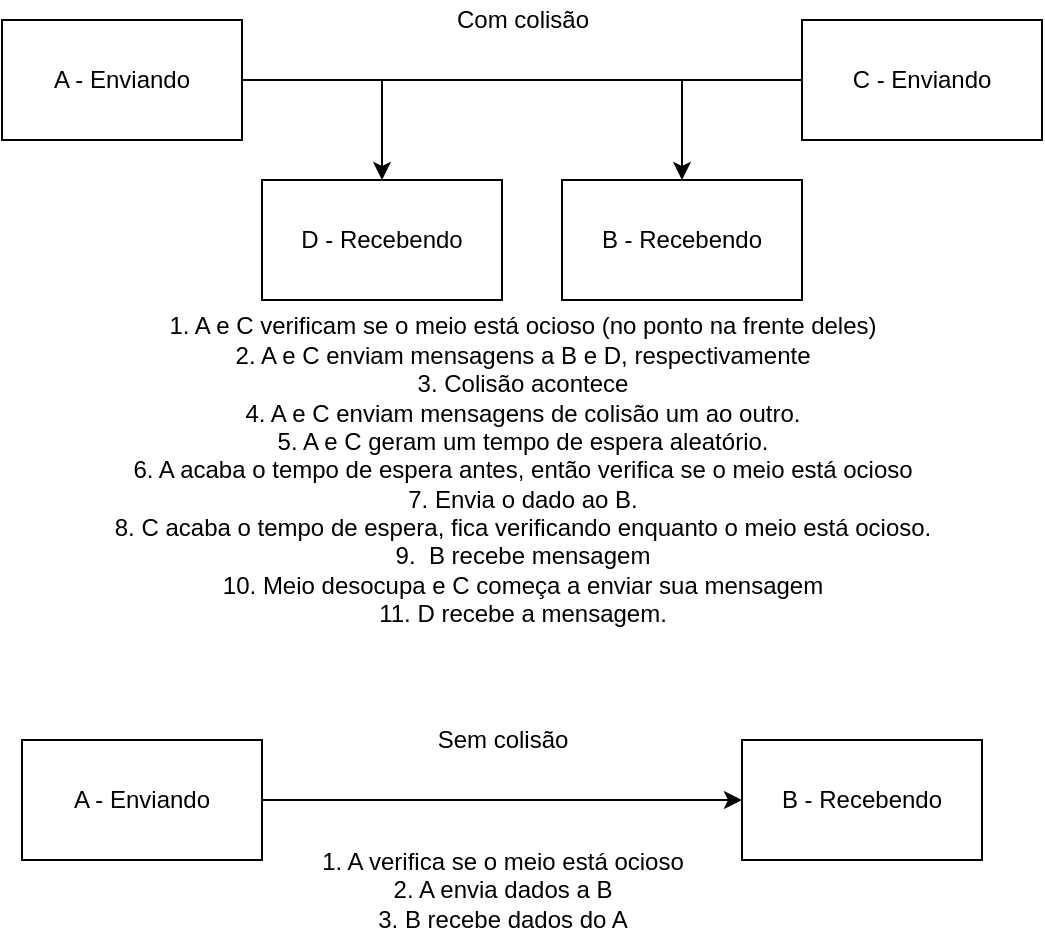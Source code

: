 <mxfile version="13.7.5" type="device"><diagram id="HU-odRQJAlYCenFnlbEZ" name="Page-1"><mxGraphModel dx="1293" dy="676" grid="1" gridSize="10" guides="1" tooltips="1" connect="1" arrows="1" fold="1" page="1" pageScale="1" pageWidth="827" pageHeight="1169" math="0" shadow="0"><root><mxCell id="0"/><mxCell id="1" parent="0"/><mxCell id="BkoOAJh1ZKWoIBdRCLEM-27" value="Sem colisão" style="text;html=1;align=center;verticalAlign=middle;resizable=0;points=[];autosize=1;" vertex="1" parent="1"><mxGeometry x="240" y="880" width="80" height="20" as="geometry"/></mxCell><mxCell id="BkoOAJh1ZKWoIBdRCLEM-70" style="edgeStyle=orthogonalEdgeStyle;rounded=0;orthogonalLoop=1;jettySize=auto;html=1;" edge="1" parent="1" source="BkoOAJh1ZKWoIBdRCLEM-64" target="BkoOAJh1ZKWoIBdRCLEM-65"><mxGeometry relative="1" as="geometry"/></mxCell><mxCell id="BkoOAJh1ZKWoIBdRCLEM-64" value="A - Enviando&lt;br&gt;" style="rounded=0;whiteSpace=wrap;html=1;" vertex="1" parent="1"><mxGeometry x="40" y="890" width="120" height="60" as="geometry"/></mxCell><mxCell id="BkoOAJh1ZKWoIBdRCLEM-65" value="B - Recebendo" style="whiteSpace=wrap;html=1;" vertex="1" parent="1"><mxGeometry x="400" y="890" width="120" height="60" as="geometry"/></mxCell><mxCell id="BkoOAJh1ZKWoIBdRCLEM-73" value="1. A verifica se o meio está ocioso&lt;br&gt;2. A envia dados a B&lt;br&gt;3. B recebe dados do A" style="text;html=1;align=center;verticalAlign=middle;resizable=0;points=[];autosize=1;" vertex="1" parent="1"><mxGeometry x="180" y="940" width="200" height="50" as="geometry"/></mxCell><mxCell id="BkoOAJh1ZKWoIBdRCLEM-74" value="Com colisão" style="text;html=1;align=center;verticalAlign=middle;resizable=0;points=[];autosize=1;" vertex="1" parent="1"><mxGeometry x="250" y="520" width="80" height="20" as="geometry"/></mxCell><mxCell id="BkoOAJh1ZKWoIBdRCLEM-75" style="edgeStyle=orthogonalEdgeStyle;rounded=0;orthogonalLoop=1;jettySize=auto;html=1;" edge="1" parent="1" source="BkoOAJh1ZKWoIBdRCLEM-76" target="BkoOAJh1ZKWoIBdRCLEM-77"><mxGeometry relative="1" as="geometry"/></mxCell><mxCell id="BkoOAJh1ZKWoIBdRCLEM-76" value="A - Enviando&lt;br&gt;" style="rounded=0;whiteSpace=wrap;html=1;" vertex="1" parent="1"><mxGeometry x="30" y="530" width="120" height="60" as="geometry"/></mxCell><mxCell id="BkoOAJh1ZKWoIBdRCLEM-77" value="B - Recebendo" style="whiteSpace=wrap;html=1;" vertex="1" parent="1"><mxGeometry x="310" y="610" width="120" height="60" as="geometry"/></mxCell><mxCell id="BkoOAJh1ZKWoIBdRCLEM-83" style="edgeStyle=orthogonalEdgeStyle;rounded=0;orthogonalLoop=1;jettySize=auto;html=1;entryX=0.5;entryY=0;entryDx=0;entryDy=0;" edge="1" parent="1" source="BkoOAJh1ZKWoIBdRCLEM-79" target="BkoOAJh1ZKWoIBdRCLEM-82"><mxGeometry relative="1" as="geometry"/></mxCell><mxCell id="BkoOAJh1ZKWoIBdRCLEM-79" value="C - Enviando" style="rounded=0;whiteSpace=wrap;html=1;" vertex="1" parent="1"><mxGeometry x="430" y="530" width="120" height="60" as="geometry"/></mxCell><mxCell id="BkoOAJh1ZKWoIBdRCLEM-82" value="D - Recebendo" style="whiteSpace=wrap;html=1;" vertex="1" parent="1"><mxGeometry x="160" y="610" width="120" height="60" as="geometry"/></mxCell><mxCell id="BkoOAJh1ZKWoIBdRCLEM-84" value="1. A e C verificam se o meio está ocioso (no ponto na frente deles)&lt;br&gt;2. A e C enviam mensagens a B e D, respectivamente&lt;br&gt;3. Colisão acontece&lt;br&gt;4. A e C enviam mensagens de colisão um ao outro.&lt;br&gt;5. A e C geram um tempo de espera aleatório.&lt;br&gt;6. A acaba o tempo de espera antes, então verifica se o meio está ocioso&lt;br&gt;7. Envia o dado ao B.&lt;br&gt;8. C acaba o tempo de espera, fica verificando enquanto o meio está ocioso.&lt;br&gt;9.&amp;nbsp; B recebe mensagem&lt;br&gt;10. Meio desocupa e C começa a enviar sua mensagem&lt;br&gt;11. D recebe a mensagem." style="text;html=1;align=center;verticalAlign=middle;resizable=0;points=[];autosize=1;" vertex="1" parent="1"><mxGeometry x="80" y="680" width="420" height="150" as="geometry"/></mxCell></root></mxGraphModel></diagram></mxfile>